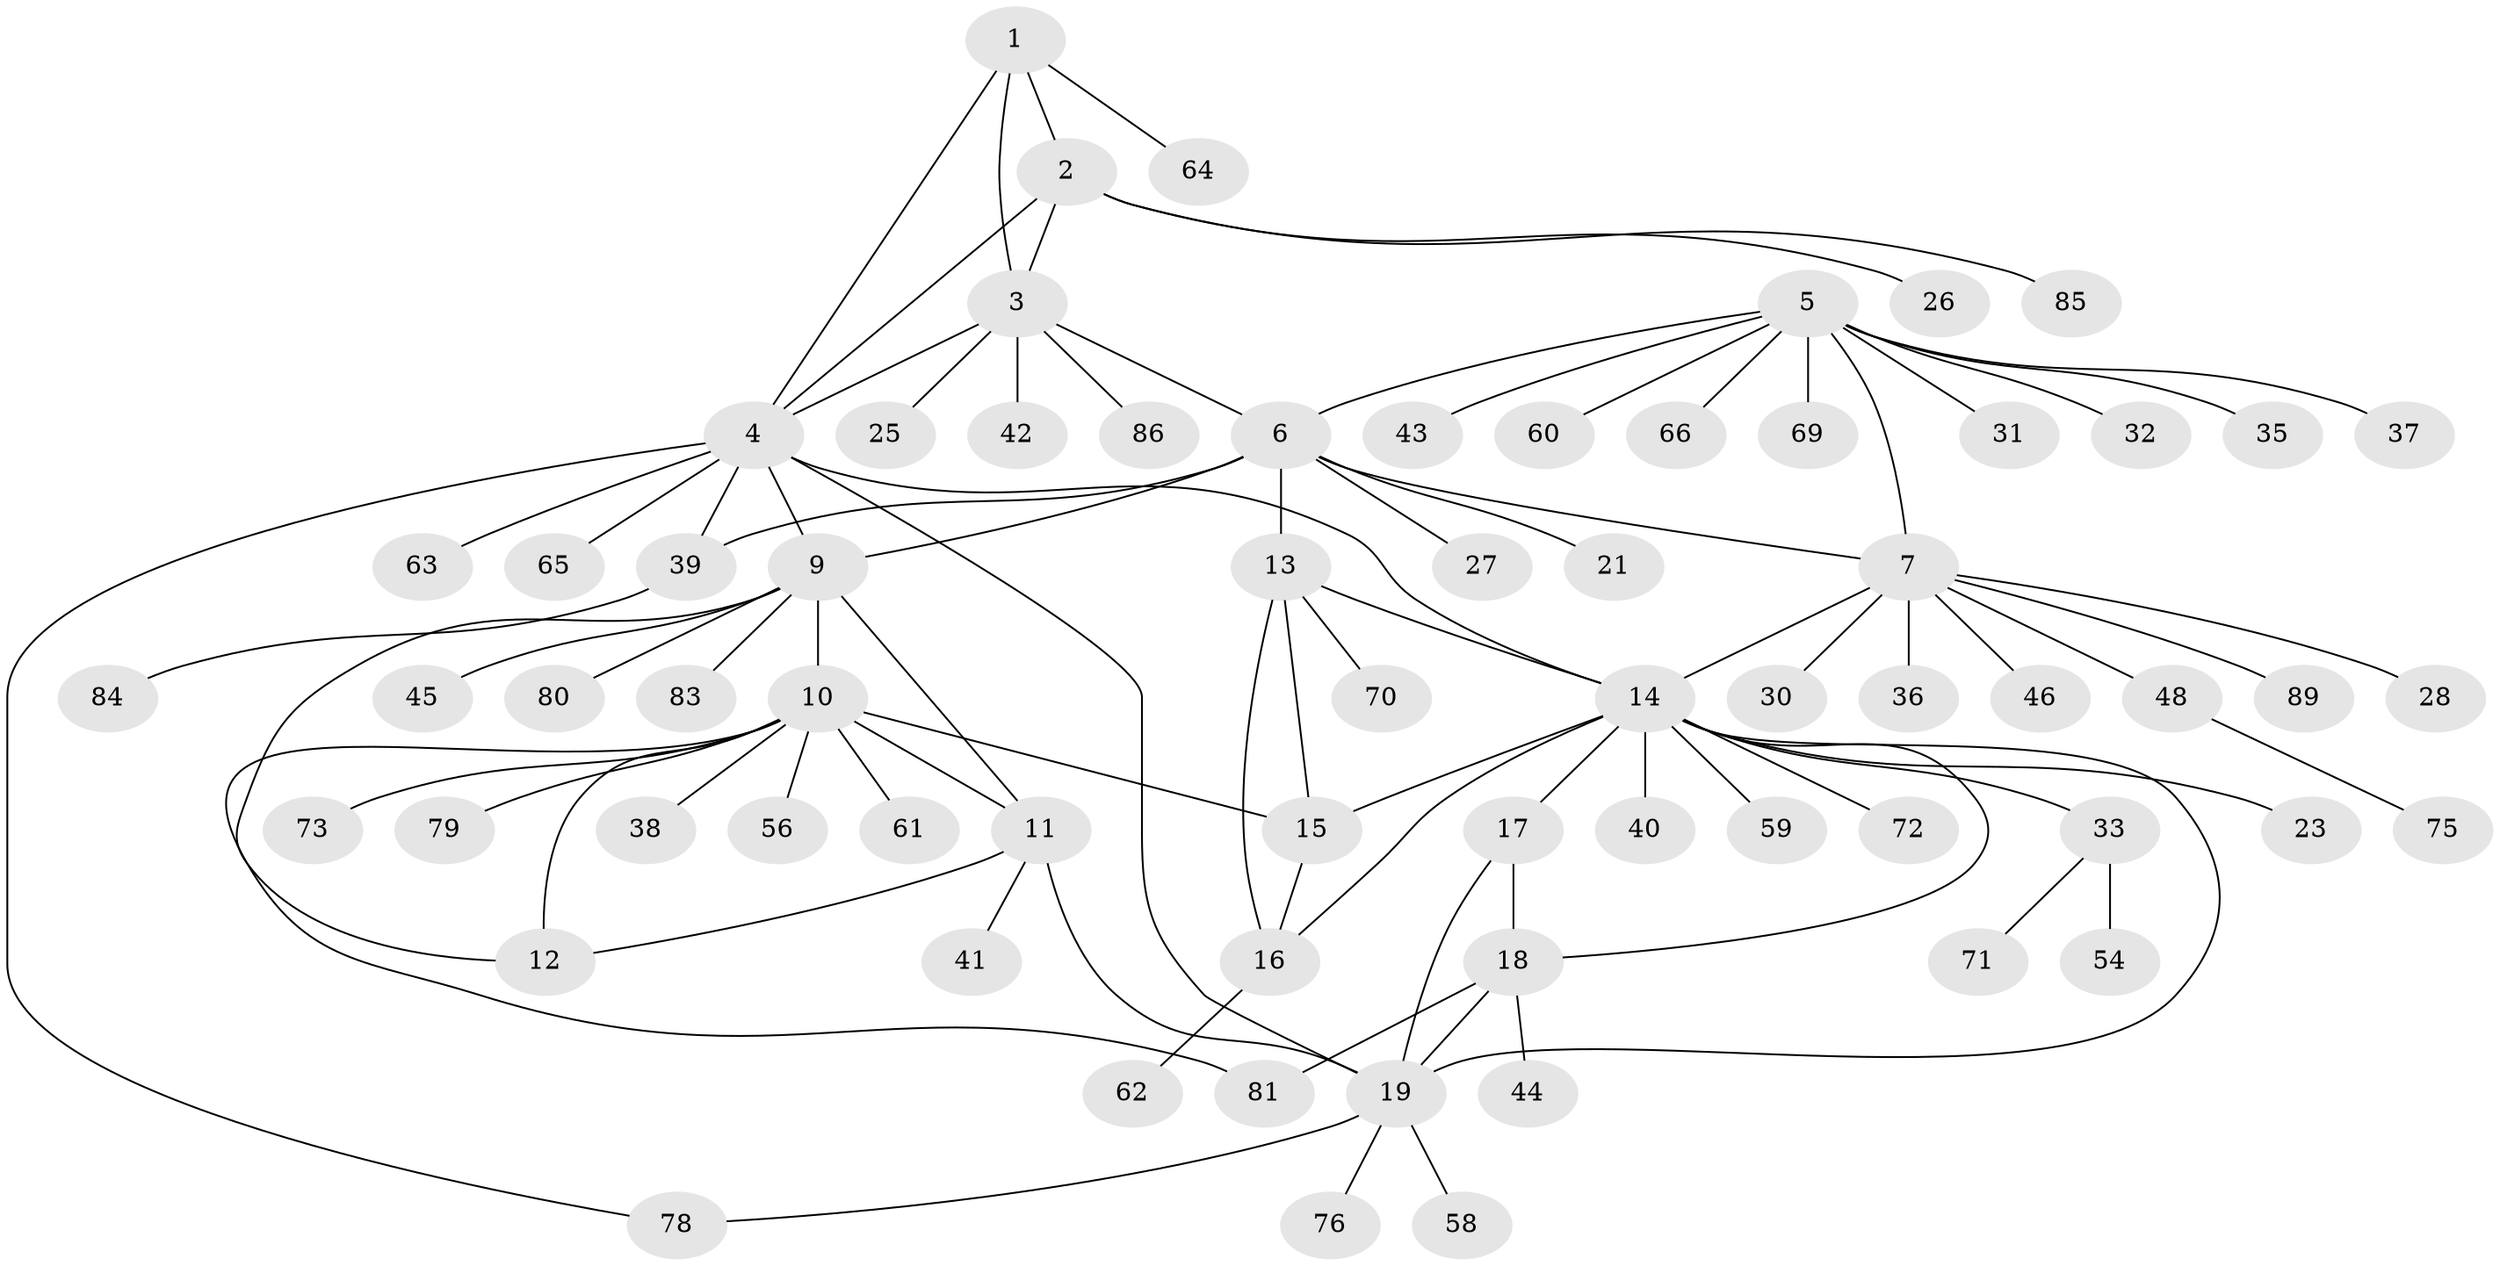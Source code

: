 // original degree distribution, {4: 0.044444444444444446, 6: 0.044444444444444446, 9: 0.022222222222222223, 12: 0.011111111111111112, 10: 0.011111111111111112, 5: 0.03333333333333333, 8: 0.03333333333333333, 11: 0.011111111111111112, 7: 0.011111111111111112, 1: 0.6111111111111112, 3: 0.044444444444444446, 2: 0.12222222222222222}
// Generated by graph-tools (version 1.1) at 2025/42/03/06/25 10:42:14]
// undirected, 68 vertices, 89 edges
graph export_dot {
graph [start="1"]
  node [color=gray90,style=filled];
  1;
  2 [super="+77"];
  3 [super="+22"];
  4 [super="+29"];
  5 [super="+55"];
  6 [super="+57"];
  7 [super="+8"];
  9 [super="+53"];
  10 [super="+87"];
  11;
  12 [super="+49"];
  13 [super="+52"];
  14 [super="+20"];
  15;
  16 [super="+34"];
  17 [super="+50"];
  18 [super="+68"];
  19 [super="+24"];
  21;
  23;
  25;
  26;
  27;
  28;
  30;
  31;
  32;
  33 [super="+47"];
  35;
  36;
  37;
  38 [super="+67"];
  39 [super="+88"];
  40;
  41;
  42;
  43;
  44;
  45;
  46;
  48 [super="+51"];
  54;
  56;
  58;
  59 [super="+90"];
  60;
  61;
  62;
  63;
  64 [super="+82"];
  65;
  66;
  69;
  70;
  71;
  72;
  73 [super="+74"];
  75;
  76;
  78;
  79;
  80;
  81;
  83;
  84;
  85;
  86;
  89;
  1 -- 2;
  1 -- 3;
  1 -- 4;
  1 -- 64;
  2 -- 3;
  2 -- 4;
  2 -- 26;
  2 -- 85;
  3 -- 4;
  3 -- 6;
  3 -- 25;
  3 -- 42;
  3 -- 86;
  4 -- 9;
  4 -- 14;
  4 -- 19;
  4 -- 65;
  4 -- 78;
  4 -- 63;
  4 -- 39;
  5 -- 6;
  5 -- 7 [weight=2];
  5 -- 31;
  5 -- 32;
  5 -- 35;
  5 -- 37;
  5 -- 43;
  5 -- 60;
  5 -- 66;
  5 -- 69;
  6 -- 7 [weight=2];
  6 -- 9;
  6 -- 13;
  6 -- 21;
  6 -- 27;
  6 -- 39;
  7 -- 30;
  7 -- 36;
  7 -- 46;
  7 -- 48;
  7 -- 89;
  7 -- 28;
  7 -- 14;
  9 -- 10;
  9 -- 11;
  9 -- 12;
  9 -- 45;
  9 -- 80;
  9 -- 83;
  10 -- 11;
  10 -- 12;
  10 -- 15;
  10 -- 38;
  10 -- 56;
  10 -- 61;
  10 -- 73;
  10 -- 79;
  10 -- 81;
  11 -- 12;
  11 -- 19;
  11 -- 41;
  13 -- 14;
  13 -- 15;
  13 -- 16;
  13 -- 70;
  14 -- 15;
  14 -- 16;
  14 -- 33;
  14 -- 59;
  14 -- 72;
  14 -- 17;
  14 -- 18;
  14 -- 19;
  14 -- 23;
  14 -- 40;
  15 -- 16;
  16 -- 62;
  17 -- 18;
  17 -- 19;
  18 -- 19;
  18 -- 44;
  18 -- 81;
  19 -- 58;
  19 -- 78;
  19 -- 76;
  33 -- 54;
  33 -- 71;
  39 -- 84;
  48 -- 75;
}

